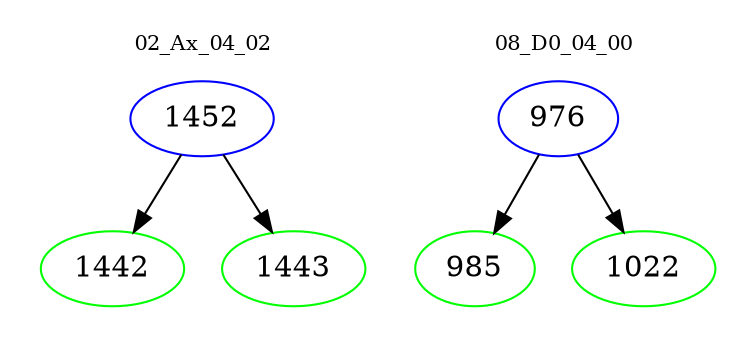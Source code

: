 digraph{
subgraph cluster_0 {
color = white
label = "02_Ax_04_02";
fontsize=10;
T0_1452 [label="1452", color="blue"]
T0_1452 -> T0_1442 [color="black"]
T0_1442 [label="1442", color="green"]
T0_1452 -> T0_1443 [color="black"]
T0_1443 [label="1443", color="green"]
}
subgraph cluster_1 {
color = white
label = "08_D0_04_00";
fontsize=10;
T1_976 [label="976", color="blue"]
T1_976 -> T1_985 [color="black"]
T1_985 [label="985", color="green"]
T1_976 -> T1_1022 [color="black"]
T1_1022 [label="1022", color="green"]
}
}
